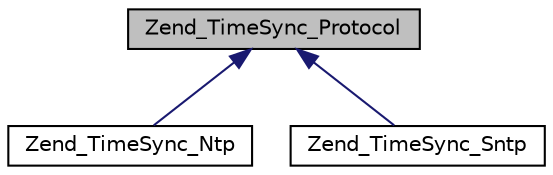 digraph G
{
  edge [fontname="Helvetica",fontsize="10",labelfontname="Helvetica",labelfontsize="10"];
  node [fontname="Helvetica",fontsize="10",shape=record];
  Node1 [label="Zend_TimeSync_Protocol",height=0.2,width=0.4,color="black", fillcolor="grey75", style="filled" fontcolor="black"];
  Node1 -> Node2 [dir="back",color="midnightblue",fontsize="10",style="solid",fontname="Helvetica"];
  Node2 [label="Zend_TimeSync_Ntp",height=0.2,width=0.4,color="black", fillcolor="white", style="filled",URL="$class_zend___time_sync___ntp.html"];
  Node1 -> Node3 [dir="back",color="midnightblue",fontsize="10",style="solid",fontname="Helvetica"];
  Node3 [label="Zend_TimeSync_Sntp",height=0.2,width=0.4,color="black", fillcolor="white", style="filled",URL="$class_zend___time_sync___sntp.html"];
}
